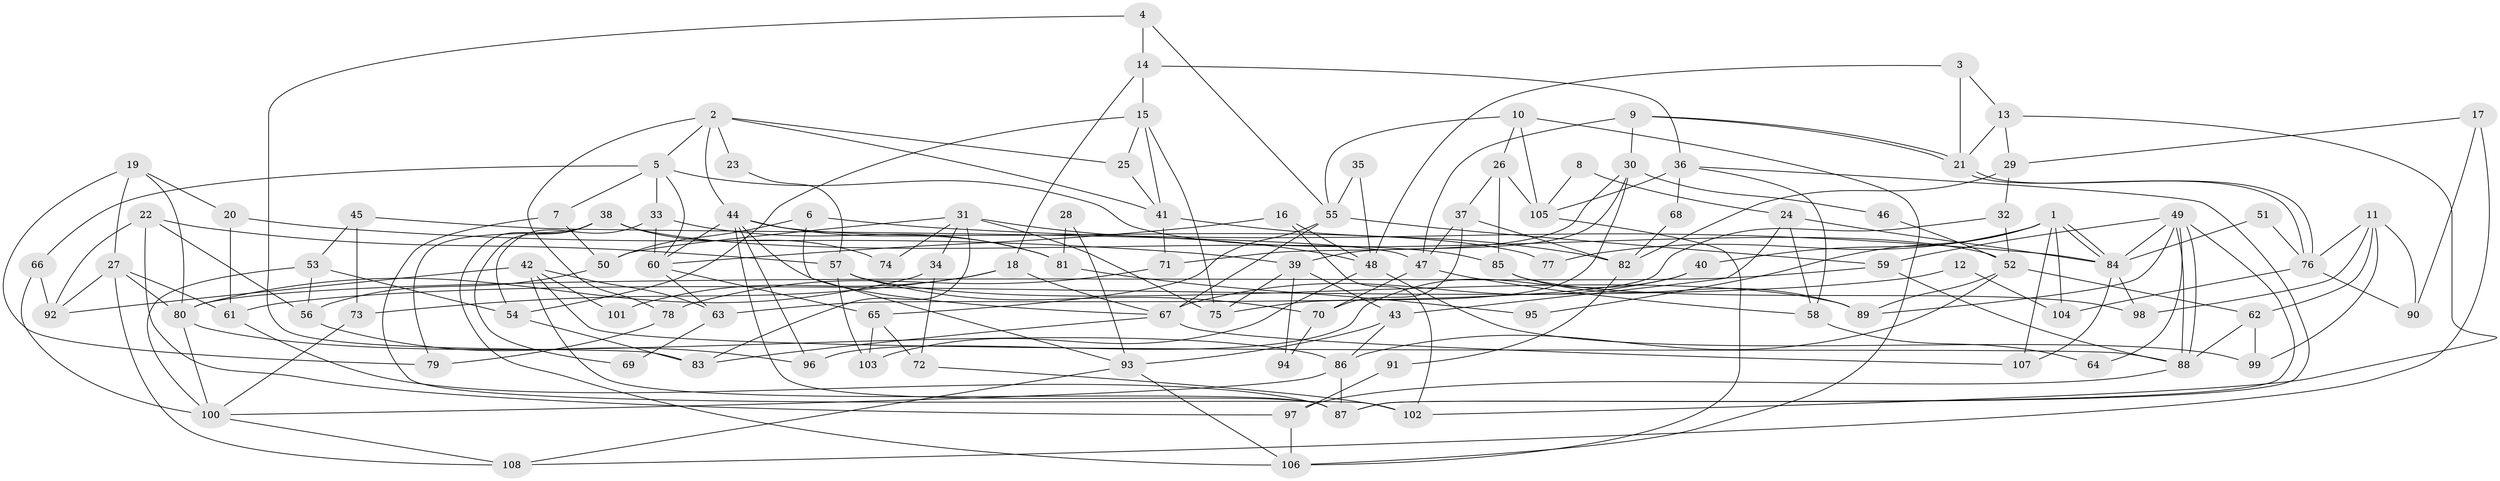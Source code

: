 // coarse degree distribution, {4: 0.25925925925925924, 5: 0.2222222222222222, 6: 0.2037037037037037, 7: 0.07407407407407407, 9: 0.05555555555555555, 3: 0.09259259259259259, 8: 0.05555555555555555, 2: 0.037037037037037035}
// Generated by graph-tools (version 1.1) at 2025/37/03/04/25 23:37:12]
// undirected, 108 vertices, 216 edges
graph export_dot {
  node [color=gray90,style=filled];
  1;
  2;
  3;
  4;
  5;
  6;
  7;
  8;
  9;
  10;
  11;
  12;
  13;
  14;
  15;
  16;
  17;
  18;
  19;
  20;
  21;
  22;
  23;
  24;
  25;
  26;
  27;
  28;
  29;
  30;
  31;
  32;
  33;
  34;
  35;
  36;
  37;
  38;
  39;
  40;
  41;
  42;
  43;
  44;
  45;
  46;
  47;
  48;
  49;
  50;
  51;
  52;
  53;
  54;
  55;
  56;
  57;
  58;
  59;
  60;
  61;
  62;
  63;
  64;
  65;
  66;
  67;
  68;
  69;
  70;
  71;
  72;
  73;
  74;
  75;
  76;
  77;
  78;
  79;
  80;
  81;
  82;
  83;
  84;
  85;
  86;
  87;
  88;
  89;
  90;
  91;
  92;
  93;
  94;
  95;
  96;
  97;
  98;
  99;
  100;
  101;
  102;
  103;
  104;
  105;
  106;
  107;
  108;
  1 -- 40;
  1 -- 84;
  1 -- 84;
  1 -- 77;
  1 -- 95;
  1 -- 104;
  1 -- 107;
  2 -- 41;
  2 -- 5;
  2 -- 23;
  2 -- 25;
  2 -- 44;
  2 -- 78;
  3 -- 13;
  3 -- 21;
  3 -- 48;
  4 -- 83;
  4 -- 55;
  4 -- 14;
  5 -- 66;
  5 -- 52;
  5 -- 7;
  5 -- 33;
  5 -- 60;
  6 -- 84;
  6 -- 93;
  6 -- 50;
  7 -- 50;
  7 -- 102;
  8 -- 24;
  8 -- 105;
  9 -- 21;
  9 -- 21;
  9 -- 30;
  9 -- 47;
  10 -- 55;
  10 -- 106;
  10 -- 26;
  10 -- 105;
  11 -- 90;
  11 -- 62;
  11 -- 76;
  11 -- 98;
  11 -- 99;
  12 -- 61;
  12 -- 104;
  13 -- 102;
  13 -- 21;
  13 -- 29;
  14 -- 15;
  14 -- 18;
  14 -- 36;
  15 -- 41;
  15 -- 54;
  15 -- 25;
  15 -- 75;
  16 -- 60;
  16 -- 102;
  16 -- 48;
  17 -- 108;
  17 -- 29;
  17 -- 90;
  18 -- 67;
  18 -- 73;
  18 -- 101;
  19 -- 80;
  19 -- 27;
  19 -- 20;
  19 -- 79;
  20 -- 39;
  20 -- 61;
  21 -- 76;
  21 -- 76;
  22 -- 92;
  22 -- 57;
  22 -- 56;
  22 -- 97;
  23 -- 57;
  24 -- 84;
  24 -- 43;
  24 -- 58;
  25 -- 41;
  26 -- 105;
  26 -- 37;
  26 -- 85;
  27 -- 80;
  27 -- 61;
  27 -- 92;
  27 -- 108;
  28 -- 81;
  28 -- 93;
  29 -- 32;
  29 -- 82;
  30 -- 71;
  30 -- 75;
  30 -- 39;
  30 -- 46;
  31 -- 48;
  31 -- 75;
  31 -- 34;
  31 -- 50;
  31 -- 74;
  31 -- 83;
  32 -- 52;
  32 -- 63;
  33 -- 60;
  33 -- 54;
  33 -- 81;
  34 -- 80;
  34 -- 72;
  35 -- 48;
  35 -- 55;
  36 -- 58;
  36 -- 68;
  36 -- 87;
  36 -- 105;
  37 -- 47;
  37 -- 70;
  37 -- 82;
  38 -- 106;
  38 -- 85;
  38 -- 69;
  38 -- 74;
  38 -- 79;
  39 -- 43;
  39 -- 75;
  39 -- 94;
  40 -- 96;
  40 -- 67;
  41 -- 82;
  41 -- 71;
  42 -- 87;
  42 -- 88;
  42 -- 63;
  42 -- 92;
  42 -- 101;
  43 -- 93;
  43 -- 86;
  44 -- 60;
  44 -- 67;
  44 -- 77;
  44 -- 81;
  44 -- 87;
  44 -- 96;
  45 -- 73;
  45 -- 53;
  45 -- 47;
  46 -- 52;
  47 -- 58;
  47 -- 70;
  48 -- 99;
  48 -- 103;
  49 -- 87;
  49 -- 88;
  49 -- 88;
  49 -- 59;
  49 -- 64;
  49 -- 84;
  49 -- 89;
  50 -- 56;
  51 -- 84;
  51 -- 76;
  52 -- 89;
  52 -- 62;
  52 -- 86;
  53 -- 54;
  53 -- 56;
  53 -- 100;
  54 -- 83;
  55 -- 59;
  55 -- 67;
  55 -- 65;
  56 -- 96;
  57 -- 70;
  57 -- 89;
  57 -- 103;
  58 -- 64;
  59 -- 80;
  59 -- 88;
  60 -- 65;
  60 -- 63;
  61 -- 87;
  62 -- 88;
  62 -- 99;
  63 -- 69;
  65 -- 103;
  65 -- 72;
  66 -- 100;
  66 -- 92;
  67 -- 107;
  67 -- 83;
  68 -- 82;
  70 -- 94;
  71 -- 78;
  72 -- 102;
  73 -- 100;
  76 -- 90;
  76 -- 104;
  78 -- 79;
  80 -- 100;
  80 -- 86;
  81 -- 95;
  82 -- 91;
  84 -- 98;
  84 -- 107;
  85 -- 98;
  85 -- 89;
  86 -- 87;
  86 -- 100;
  88 -- 97;
  91 -- 97;
  93 -- 106;
  93 -- 108;
  97 -- 106;
  100 -- 108;
  105 -- 106;
}
